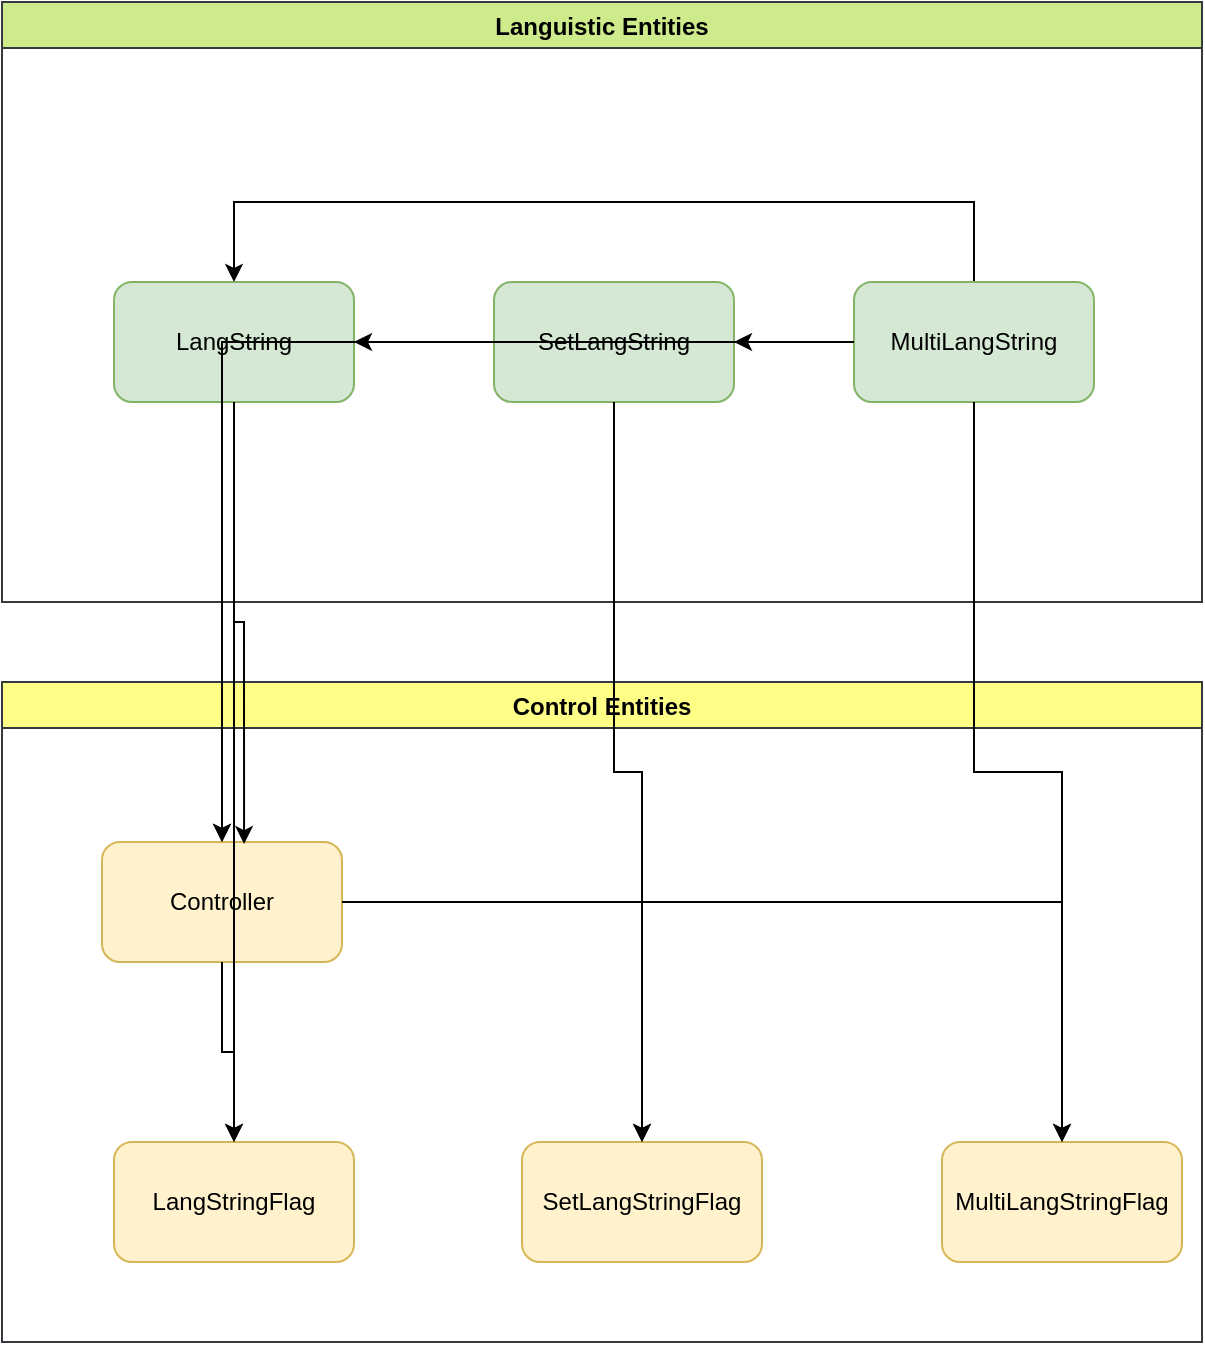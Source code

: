 <mxfile version="22.1.17" type="device">
  <diagram name="Página-1" id="novGjApTPAIuzokRU4jh">
    <mxGraphModel dx="2074" dy="1132" grid="1" gridSize="10" guides="1" tooltips="1" connect="1" arrows="1" fold="1" page="1" pageScale="1" pageWidth="827" pageHeight="1169" math="0" shadow="0">
      <root>
        <mxCell id="0" />
        <mxCell id="1" parent="0" />
        <mxCell id="8gcD7ygzcxvHzbwh-SO0-1" value="Languistic Entities" style="swimlane;startSize=23;fillColor=#cdeb8b;strokeColor=#36393d;fillStyle=auto;glass=0;" vertex="1" parent="1">
          <mxGeometry x="120" y="380" width="600" height="300" as="geometry" />
        </mxCell>
        <mxCell id="8gcD7ygzcxvHzbwh-SO0-3" value="LangString" style="rounded=1;whiteSpace=wrap;html=1;fillColor=#d5e8d4;strokeColor=#82b366;" vertex="1" parent="8gcD7ygzcxvHzbwh-SO0-1">
          <mxGeometry x="56" y="140" width="120" height="60" as="geometry" />
        </mxCell>
        <mxCell id="8gcD7ygzcxvHzbwh-SO0-6" value="" style="edgeStyle=orthogonalEdgeStyle;rounded=0;orthogonalLoop=1;jettySize=auto;html=1;" edge="1" parent="8gcD7ygzcxvHzbwh-SO0-1" source="8gcD7ygzcxvHzbwh-SO0-5" target="8gcD7ygzcxvHzbwh-SO0-4">
          <mxGeometry relative="1" as="geometry" />
        </mxCell>
        <mxCell id="8gcD7ygzcxvHzbwh-SO0-7" style="edgeStyle=orthogonalEdgeStyle;rounded=0;orthogonalLoop=1;jettySize=auto;html=1;entryX=0.5;entryY=0;entryDx=0;entryDy=0;" edge="1" parent="8gcD7ygzcxvHzbwh-SO0-1" source="8gcD7ygzcxvHzbwh-SO0-5" target="8gcD7ygzcxvHzbwh-SO0-3">
          <mxGeometry relative="1" as="geometry">
            <Array as="points">
              <mxPoint x="486" y="100" />
              <mxPoint x="116" y="100" />
            </Array>
          </mxGeometry>
        </mxCell>
        <mxCell id="8gcD7ygzcxvHzbwh-SO0-5" value="MultiLangString" style="rounded=1;whiteSpace=wrap;html=1;fillColor=#d5e8d4;strokeColor=#82b366;" vertex="1" parent="8gcD7ygzcxvHzbwh-SO0-1">
          <mxGeometry x="426" y="140" width="120" height="60" as="geometry" />
        </mxCell>
        <mxCell id="8gcD7ygzcxvHzbwh-SO0-8" value="" style="edgeStyle=orthogonalEdgeStyle;rounded=0;orthogonalLoop=1;jettySize=auto;html=1;" edge="1" parent="8gcD7ygzcxvHzbwh-SO0-1" source="8gcD7ygzcxvHzbwh-SO0-4" target="8gcD7ygzcxvHzbwh-SO0-3">
          <mxGeometry relative="1" as="geometry" />
        </mxCell>
        <mxCell id="8gcD7ygzcxvHzbwh-SO0-4" value="SetLangString" style="rounded=1;whiteSpace=wrap;html=1;fillColor=#d5e8d4;strokeColor=#82b366;" vertex="1" parent="8gcD7ygzcxvHzbwh-SO0-1">
          <mxGeometry x="246" y="140" width="120" height="60" as="geometry" />
        </mxCell>
        <mxCell id="8gcD7ygzcxvHzbwh-SO0-9" value="Control Entities" style="swimlane;startSize=23;fillColor=#ffff88;strokeColor=#36393d;" vertex="1" parent="1">
          <mxGeometry x="120" y="720" width="600" height="330" as="geometry" />
        </mxCell>
        <mxCell id="8gcD7ygzcxvHzbwh-SO0-10" value="Controller" style="rounded=1;whiteSpace=wrap;html=1;fillColor=#fff2cc;strokeColor=#d6b656;" vertex="1" parent="8gcD7ygzcxvHzbwh-SO0-9">
          <mxGeometry x="50" y="80" width="120" height="60" as="geometry" />
        </mxCell>
        <mxCell id="8gcD7ygzcxvHzbwh-SO0-11" value="LangStringFlag" style="rounded=1;whiteSpace=wrap;html=1;fillColor=#fff2cc;strokeColor=#d6b656;" vertex="1" parent="1">
          <mxGeometry x="176" y="950" width="120" height="60" as="geometry" />
        </mxCell>
        <mxCell id="8gcD7ygzcxvHzbwh-SO0-12" value="SetLangStringFlag" style="rounded=1;whiteSpace=wrap;html=1;fillColor=#fff2cc;strokeColor=#d6b656;" vertex="1" parent="1">
          <mxGeometry x="380" y="950" width="120" height="60" as="geometry" />
        </mxCell>
        <mxCell id="8gcD7ygzcxvHzbwh-SO0-13" value="MultiLangStringFlag" style="rounded=1;whiteSpace=wrap;html=1;fillColor=#fff2cc;strokeColor=#d6b656;" vertex="1" parent="1">
          <mxGeometry x="590" y="950" width="120" height="60" as="geometry" />
        </mxCell>
        <mxCell id="8gcD7ygzcxvHzbwh-SO0-15" style="edgeStyle=orthogonalEdgeStyle;rounded=0;orthogonalLoop=1;jettySize=auto;html=1;entryX=0.592;entryY=0.017;entryDx=0;entryDy=0;entryPerimeter=0;" edge="1" parent="1" source="8gcD7ygzcxvHzbwh-SO0-3" target="8gcD7ygzcxvHzbwh-SO0-10">
          <mxGeometry relative="1" as="geometry" />
        </mxCell>
        <mxCell id="8gcD7ygzcxvHzbwh-SO0-16" style="edgeStyle=orthogonalEdgeStyle;rounded=0;orthogonalLoop=1;jettySize=auto;html=1;entryX=0.5;entryY=0;entryDx=0;entryDy=0;" edge="1" parent="1" source="8gcD7ygzcxvHzbwh-SO0-3" target="8gcD7ygzcxvHzbwh-SO0-11">
          <mxGeometry relative="1" as="geometry" />
        </mxCell>
        <mxCell id="8gcD7ygzcxvHzbwh-SO0-17" style="edgeStyle=orthogonalEdgeStyle;rounded=0;orthogonalLoop=1;jettySize=auto;html=1;entryX=0.5;entryY=0;entryDx=0;entryDy=0;" edge="1" parent="1" source="8gcD7ygzcxvHzbwh-SO0-4" target="8gcD7ygzcxvHzbwh-SO0-10">
          <mxGeometry relative="1" as="geometry" />
        </mxCell>
        <mxCell id="8gcD7ygzcxvHzbwh-SO0-18" style="edgeStyle=orthogonalEdgeStyle;rounded=0;orthogonalLoop=1;jettySize=auto;html=1;entryX=0.5;entryY=0;entryDx=0;entryDy=0;" edge="1" parent="1" source="8gcD7ygzcxvHzbwh-SO0-4" target="8gcD7ygzcxvHzbwh-SO0-12">
          <mxGeometry relative="1" as="geometry" />
        </mxCell>
        <mxCell id="8gcD7ygzcxvHzbwh-SO0-19" style="edgeStyle=orthogonalEdgeStyle;rounded=0;orthogonalLoop=1;jettySize=auto;html=1;entryX=0.5;entryY=0;entryDx=0;entryDy=0;" edge="1" parent="1" source="8gcD7ygzcxvHzbwh-SO0-5" target="8gcD7ygzcxvHzbwh-SO0-13">
          <mxGeometry relative="1" as="geometry" />
        </mxCell>
        <mxCell id="8gcD7ygzcxvHzbwh-SO0-20" style="edgeStyle=orthogonalEdgeStyle;rounded=0;orthogonalLoop=1;jettySize=auto;html=1;entryX=0.5;entryY=0;entryDx=0;entryDy=0;" edge="1" parent="1" source="8gcD7ygzcxvHzbwh-SO0-5" target="8gcD7ygzcxvHzbwh-SO0-10">
          <mxGeometry relative="1" as="geometry" />
        </mxCell>
        <mxCell id="8gcD7ygzcxvHzbwh-SO0-21" style="edgeStyle=orthogonalEdgeStyle;rounded=0;orthogonalLoop=1;jettySize=auto;html=1;entryX=0.5;entryY=0;entryDx=0;entryDy=0;" edge="1" parent="1" source="8gcD7ygzcxvHzbwh-SO0-10" target="8gcD7ygzcxvHzbwh-SO0-11">
          <mxGeometry relative="1" as="geometry" />
        </mxCell>
        <mxCell id="8gcD7ygzcxvHzbwh-SO0-22" style="edgeStyle=orthogonalEdgeStyle;rounded=0;orthogonalLoop=1;jettySize=auto;html=1;entryX=0.5;entryY=0;entryDx=0;entryDy=0;" edge="1" parent="1" source="8gcD7ygzcxvHzbwh-SO0-10" target="8gcD7ygzcxvHzbwh-SO0-12">
          <mxGeometry relative="1" as="geometry" />
        </mxCell>
        <mxCell id="8gcD7ygzcxvHzbwh-SO0-23" style="edgeStyle=orthogonalEdgeStyle;rounded=0;orthogonalLoop=1;jettySize=auto;html=1;" edge="1" parent="1" source="8gcD7ygzcxvHzbwh-SO0-10" target="8gcD7ygzcxvHzbwh-SO0-13">
          <mxGeometry relative="1" as="geometry" />
        </mxCell>
      </root>
    </mxGraphModel>
  </diagram>
</mxfile>
